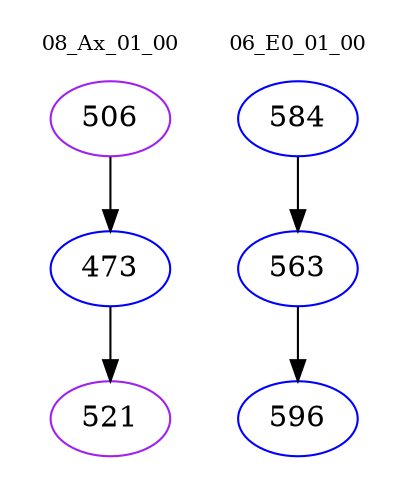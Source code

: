 digraph{
subgraph cluster_0 {
color = white
label = "08_Ax_01_00";
fontsize=10;
T0_506 [label="506", color="purple"]
T0_506 -> T0_473 [color="black"]
T0_473 [label="473", color="blue"]
T0_473 -> T0_521 [color="black"]
T0_521 [label="521", color="purple"]
}
subgraph cluster_1 {
color = white
label = "06_E0_01_00";
fontsize=10;
T1_584 [label="584", color="blue"]
T1_584 -> T1_563 [color="black"]
T1_563 [label="563", color="blue"]
T1_563 -> T1_596 [color="black"]
T1_596 [label="596", color="blue"]
}
}
